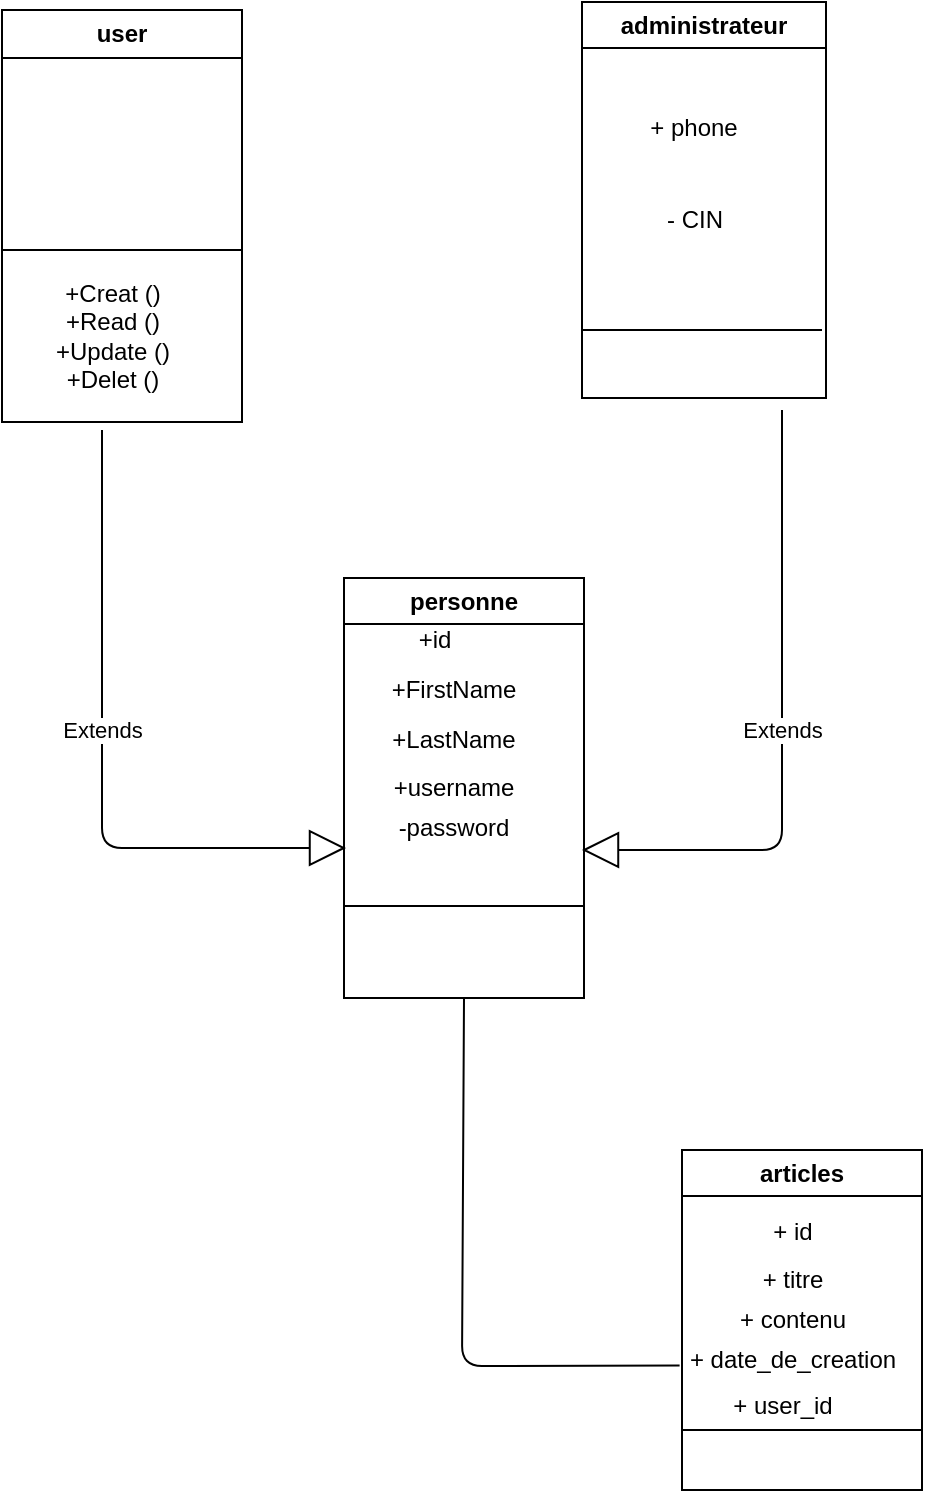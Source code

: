 <mxfile>
    <diagram id="9_vnpEN-FQi6p8BFnlTU" name="Page-1">
        <mxGraphModel dx="723" dy="490" grid="1" gridSize="10" guides="1" tooltips="1" connect="1" arrows="1" fold="1" page="0" pageScale="1" pageWidth="850" pageHeight="1100" math="0" shadow="0">
            <root>
                <mxCell id="0"/>
                <mxCell id="1" parent="0"/>
                <mxCell id="5" value="user" style="swimlane;whiteSpace=wrap;html=1;startSize=24;" parent="1" vertex="1">
                    <mxGeometry x="310" y="200" width="120" height="206" as="geometry"/>
                </mxCell>
                <mxCell id="24" value="" style="endArrow=none;html=1;" parent="5" edge="1">
                    <mxGeometry width="50" height="50" relative="1" as="geometry">
                        <mxPoint y="120" as="sourcePoint"/>
                        <mxPoint x="120" y="120" as="targetPoint"/>
                    </mxGeometry>
                </mxCell>
                <mxCell id="29" value="+Creat ()&lt;br&gt;+Read ()&lt;br&gt;+Update ()&lt;br&gt;+Delet ()" style="text;html=1;align=center;verticalAlign=middle;resizable=0;points=[];autosize=1;strokeColor=none;fillColor=none;" parent="5" vertex="1">
                    <mxGeometry x="15" y="128" width="80" height="70" as="geometry"/>
                </mxCell>
                <mxCell id="15" value="administrateur" style="swimlane;whiteSpace=wrap;html=1;" parent="1" vertex="1">
                    <mxGeometry x="600" y="196" width="122" height="198" as="geometry"/>
                </mxCell>
                <mxCell id="21" value="&lt;div style=&quot;direction: rtl;&quot;&gt;&lt;span style=&quot;background-color: initial;&quot;&gt;phone +&lt;/span&gt;&lt;/div&gt;" style="text;html=1;strokeColor=none;fillColor=none;align=center;verticalAlign=middle;whiteSpace=wrap;rounded=0;" parent="15" vertex="1">
                    <mxGeometry x="26" y="48" width="60" height="30" as="geometry"/>
                </mxCell>
                <mxCell id="22" value="- CIN" style="text;html=1;align=center;verticalAlign=middle;resizable=0;points=[];autosize=1;strokeColor=none;fillColor=none;" parent="15" vertex="1">
                    <mxGeometry x="31" y="94" width="50" height="30" as="geometry"/>
                </mxCell>
                <mxCell id="23" value="" style="endArrow=none;html=1;" parent="1" edge="1">
                    <mxGeometry width="50" height="50" relative="1" as="geometry">
                        <mxPoint x="600" y="360" as="sourcePoint"/>
                        <mxPoint x="720" y="360" as="targetPoint"/>
                    </mxGeometry>
                </mxCell>
                <mxCell id="25" value="personne" style="swimlane;whiteSpace=wrap;html=1;" parent="1" vertex="1">
                    <mxGeometry x="481" y="484" width="120" height="210" as="geometry"/>
                </mxCell>
                <mxCell id="30" value="+id" style="text;html=1;align=center;verticalAlign=middle;resizable=0;points=[];autosize=1;strokeColor=none;fillColor=none;" parent="25" vertex="1">
                    <mxGeometry x="25" y="16" width="40" height="30" as="geometry"/>
                </mxCell>
                <mxCell id="42" value="&lt;span style=&quot;&quot;&gt;+FirstName&lt;/span&gt;" style="text;html=1;strokeColor=none;fillColor=none;align=center;verticalAlign=middle;whiteSpace=wrap;rounded=0;" parent="25" vertex="1">
                    <mxGeometry x="25" y="41" width="60" height="30" as="geometry"/>
                </mxCell>
                <mxCell id="43" value="&lt;span style=&quot;&quot;&gt;+LastName&lt;/span&gt;" style="text;html=1;strokeColor=none;fillColor=none;align=center;verticalAlign=middle;whiteSpace=wrap;rounded=0;" parent="25" vertex="1">
                    <mxGeometry x="25" y="66" width="60" height="30" as="geometry"/>
                </mxCell>
                <mxCell id="46" value="&lt;span style=&quot;&quot;&gt;+username&lt;/span&gt;" style="text;html=1;strokeColor=none;fillColor=none;align=center;verticalAlign=middle;whiteSpace=wrap;rounded=0;" parent="25" vertex="1">
                    <mxGeometry x="25" y="90" width="60" height="30" as="geometry"/>
                </mxCell>
                <mxCell id="47" value="&lt;span style=&quot;&quot;&gt;-password&lt;/span&gt;" style="text;html=1;strokeColor=none;fillColor=none;align=center;verticalAlign=middle;whiteSpace=wrap;rounded=0;" parent="25" vertex="1">
                    <mxGeometry x="25" y="110" width="60" height="30" as="geometry"/>
                </mxCell>
                <mxCell id="26" value="" style="endArrow=none;html=1;" parent="1" edge="1">
                    <mxGeometry width="50" height="50" relative="1" as="geometry">
                        <mxPoint x="481" y="648.0" as="sourcePoint"/>
                        <mxPoint x="601" y="648.0" as="targetPoint"/>
                    </mxGeometry>
                </mxCell>
                <mxCell id="27" value="articles" style="swimlane;whiteSpace=wrap;html=1;" parent="1" vertex="1">
                    <mxGeometry x="650" y="770" width="120" height="170" as="geometry"/>
                </mxCell>
                <mxCell id="28" value="" style="endArrow=none;html=1;" parent="27" edge="1">
                    <mxGeometry width="50" height="50" relative="1" as="geometry">
                        <mxPoint y="140.0" as="sourcePoint"/>
                        <mxPoint x="120" y="140.0" as="targetPoint"/>
                    </mxGeometry>
                </mxCell>
                <mxCell id="52" value="+ titre" style="text;html=1;align=center;verticalAlign=middle;resizable=0;points=[];autosize=1;strokeColor=none;fillColor=none;" parent="27" vertex="1">
                    <mxGeometry x="30" y="50" width="50" height="30" as="geometry"/>
                </mxCell>
                <mxCell id="51" value="+ id" style="text;html=1;align=center;verticalAlign=middle;resizable=0;points=[];autosize=1;strokeColor=none;fillColor=none;" parent="27" vertex="1">
                    <mxGeometry x="35" y="26" width="40" height="30" as="geometry"/>
                </mxCell>
                <mxCell id="53" value="+ contenu" style="text;html=1;align=center;verticalAlign=middle;resizable=0;points=[];autosize=1;strokeColor=none;fillColor=none;" parent="27" vertex="1">
                    <mxGeometry x="15" y="70" width="80" height="30" as="geometry"/>
                </mxCell>
                <mxCell id="54" value="+ date_de_creation" style="text;html=1;align=center;verticalAlign=middle;resizable=0;points=[];autosize=1;strokeColor=none;fillColor=none;" parent="27" vertex="1">
                    <mxGeometry x="-10" y="90" width="130" height="30" as="geometry"/>
                </mxCell>
                <mxCell id="41" value="" style="endArrow=none;html=1;exitX=0.5;exitY=1;exitDx=0;exitDy=0;entryX=-0.01;entryY=0.809;entryDx=0;entryDy=0;entryPerimeter=0;" parent="1" source="25" edge="1">
                    <mxGeometry width="50" height="50" relative="1" as="geometry">
                        <mxPoint x="570" y="640" as="sourcePoint"/>
                        <mxPoint x="648.8" y="877.81" as="targetPoint"/>
                        <Array as="points">
                            <mxPoint x="540" y="878"/>
                        </Array>
                    </mxGeometry>
                </mxCell>
                <mxCell id="55" value="+ user_id" style="text;html=1;align=center;verticalAlign=middle;resizable=0;points=[];autosize=1;strokeColor=none;fillColor=none;" parent="1" vertex="1">
                    <mxGeometry x="665" y="883" width="70" height="30" as="geometry"/>
                </mxCell>
                <mxCell id="57" value="Extends" style="endArrow=block;endSize=16;endFill=0;html=1;" parent="1" edge="1">
                    <mxGeometry x="-0.094" width="160" relative="1" as="geometry">
                        <mxPoint x="360" y="410" as="sourcePoint"/>
                        <mxPoint x="482" y="619" as="targetPoint"/>
                        <Array as="points">
                            <mxPoint x="360" y="619"/>
                        </Array>
                        <mxPoint as="offset"/>
                    </mxGeometry>
                </mxCell>
                <mxCell id="58" value="Extends" style="endArrow=block;endSize=16;endFill=0;html=1;" parent="1" edge="1">
                    <mxGeometry width="160" relative="1" as="geometry">
                        <mxPoint x="700" y="400" as="sourcePoint"/>
                        <mxPoint x="600" y="620" as="targetPoint"/>
                        <Array as="points">
                            <mxPoint x="700" y="620"/>
                        </Array>
                        <mxPoint as="offset"/>
                    </mxGeometry>
                </mxCell>
            </root>
        </mxGraphModel>
    </diagram>
</mxfile>